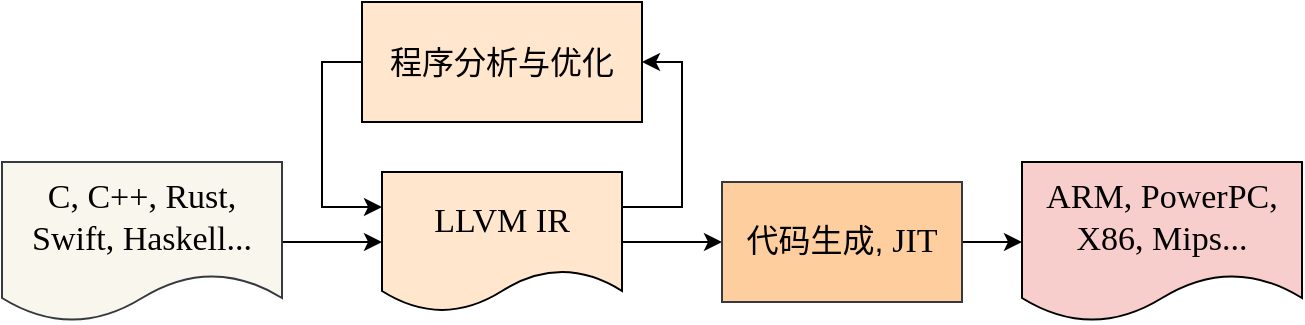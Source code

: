 <mxfile version="22.1.11" type="github">
  <diagram name="第 1 页" id="V14EhFcgrSWueC0OwyNH">
    <mxGraphModel dx="982" dy="518" grid="1" gridSize="10" guides="1" tooltips="1" connect="1" arrows="1" fold="1" page="1" pageScale="1" pageWidth="827" pageHeight="1169" math="0" shadow="0">
      <root>
        <mxCell id="0" />
        <mxCell id="1" parent="0" />
        <mxCell id="KmfpdAIRS1_6J4HnISgf-1" value="" style="edgeStyle=orthogonalEdgeStyle;rounded=0;orthogonalLoop=1;jettySize=auto;html=1;" edge="1" parent="1" source="KmfpdAIRS1_6J4HnISgf-2" target="KmfpdAIRS1_6J4HnISgf-5">
          <mxGeometry relative="1" as="geometry" />
        </mxCell>
        <mxCell id="KmfpdAIRS1_6J4HnISgf-2" value="&lt;div&gt;&lt;font face=&quot;Times New Roman&quot; style=&quot;font-size: 17px;&quot;&gt;C, C++, Rust, Swift, Haskell...&lt;/font&gt;&lt;/div&gt;" style="shape=document;whiteSpace=wrap;html=1;boundedLbl=1;fillColor=#f9f7ed;strokeColor=#36393d;" vertex="1" parent="1">
          <mxGeometry x="110" y="190" width="140" height="80" as="geometry" />
        </mxCell>
        <mxCell id="KmfpdAIRS1_6J4HnISgf-3" value="" style="edgeStyle=orthogonalEdgeStyle;rounded=0;orthogonalLoop=1;jettySize=auto;html=1;" edge="1" parent="1" source="KmfpdAIRS1_6J4HnISgf-5" target="KmfpdAIRS1_6J4HnISgf-7">
          <mxGeometry relative="1" as="geometry" />
        </mxCell>
        <mxCell id="KmfpdAIRS1_6J4HnISgf-5" value="&lt;font face=&quot;Times New Roman&quot; style=&quot;font-size: 17px;&quot;&gt;LLVM IR&lt;/font&gt;" style="shape=document;whiteSpace=wrap;html=1;boundedLbl=1;fillColor=#ffe6cc;strokeColor=#000000;" vertex="1" parent="1">
          <mxGeometry x="300" y="195" width="120" height="70" as="geometry" />
        </mxCell>
        <mxCell id="KmfpdAIRS1_6J4HnISgf-6" value="" style="edgeStyle=orthogonalEdgeStyle;rounded=0;orthogonalLoop=1;jettySize=auto;html=1;" edge="1" parent="1" source="KmfpdAIRS1_6J4HnISgf-7" target="KmfpdAIRS1_6J4HnISgf-8">
          <mxGeometry relative="1" as="geometry" />
        </mxCell>
        <mxCell id="KmfpdAIRS1_6J4HnISgf-7" value="&lt;font style=&quot;&quot;&gt;&lt;span style=&quot;font-size: 16px;&quot;&gt;代码生成, &lt;/span&gt;&lt;font style=&quot;font-size: 17px;&quot; face=&quot;Times New Roman&quot;&gt;JIT&lt;/font&gt;&lt;/font&gt;" style="whiteSpace=wrap;html=1;fillColor=#FFCE9F;strokeColor=#36393d;" vertex="1" parent="1">
          <mxGeometry x="470" y="200" width="120" height="60" as="geometry" />
        </mxCell>
        <mxCell id="KmfpdAIRS1_6J4HnISgf-8" value="&lt;div style=&quot;font-size: 17px;&quot;&gt;&lt;font style=&quot;font-size: 17px;&quot; face=&quot;Times New Roman&quot;&gt;&lt;font style=&quot;font-size: 17px;&quot;&gt;ARM,&amp;nbsp;&lt;/font&gt;&lt;span style=&quot;background-color: initial;&quot;&gt;PowerPC,&lt;/span&gt;&lt;/font&gt;&lt;/div&gt;&lt;div style=&quot;font-size: 17px;&quot;&gt;&lt;font face=&quot;Times New Roman&quot; style=&quot;font-size: 17px;&quot;&gt;X86, Mips..&lt;/font&gt;&lt;font face=&quot;okeiMYgmep0lcBc6LFoL&quot; style=&quot;font-size: 17px;&quot;&gt;.&lt;/font&gt;&lt;/div&gt;" style="shape=document;whiteSpace=wrap;html=1;boundedLbl=1;fillColor=#f8cecc;strokeColor=#000000;" vertex="1" parent="1">
          <mxGeometry x="620" y="190" width="140" height="80" as="geometry" />
        </mxCell>
        <mxCell id="KmfpdAIRS1_6J4HnISgf-9" value="&lt;font style=&quot;font-size: 16px&quot;&gt;程序分析与优化&lt;br&gt;&lt;/font&gt;" style="whiteSpace=wrap;html=1;fillColor=#ffe6cc;strokeColor=#000000;" vertex="1" parent="1">
          <mxGeometry x="290" y="110" width="140" height="60" as="geometry" />
        </mxCell>
        <mxCell id="KmfpdAIRS1_6J4HnISgf-12" value="" style="edgeStyle=elbowEdgeStyle;elbow=horizontal;endArrow=classic;html=1;rounded=0;exitX=0;exitY=0.5;exitDx=0;exitDy=0;entryX=0;entryY=0.25;entryDx=0;entryDy=0;" edge="1" parent="1" source="KmfpdAIRS1_6J4HnISgf-9" target="KmfpdAIRS1_6J4HnISgf-5">
          <mxGeometry width="50" height="50" relative="1" as="geometry">
            <mxPoint x="440" y="260" as="sourcePoint" />
            <mxPoint x="490" y="210" as="targetPoint" />
            <Array as="points">
              <mxPoint x="270" y="170" />
            </Array>
          </mxGeometry>
        </mxCell>
        <mxCell id="KmfpdAIRS1_6J4HnISgf-13" value="" style="edgeStyle=elbowEdgeStyle;elbow=horizontal;endArrow=classic;html=1;rounded=0;entryX=1;entryY=0.5;entryDx=0;entryDy=0;exitX=1;exitY=0.25;exitDx=0;exitDy=0;" edge="1" parent="1" source="KmfpdAIRS1_6J4HnISgf-5" target="KmfpdAIRS1_6J4HnISgf-9">
          <mxGeometry width="50" height="50" relative="1" as="geometry">
            <mxPoint x="440" y="260" as="sourcePoint" />
            <mxPoint x="490" y="210" as="targetPoint" />
            <Array as="points">
              <mxPoint x="450" y="160" />
              <mxPoint x="440" y="165" />
            </Array>
          </mxGeometry>
        </mxCell>
      </root>
    </mxGraphModel>
  </diagram>
</mxfile>
